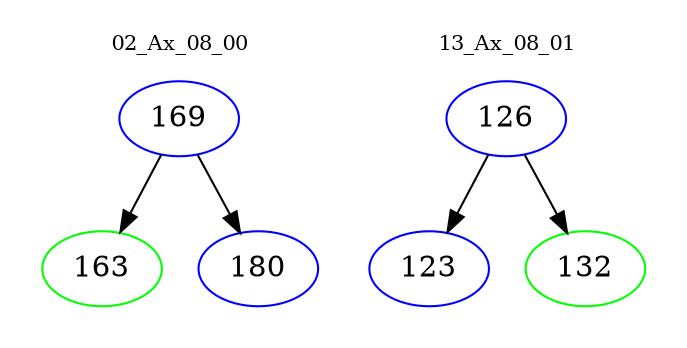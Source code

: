 digraph{
subgraph cluster_0 {
color = white
label = "02_Ax_08_00";
fontsize=10;
T0_169 [label="169", color="blue"]
T0_169 -> T0_163 [color="black"]
T0_163 [label="163", color="green"]
T0_169 -> T0_180 [color="black"]
T0_180 [label="180", color="blue"]
}
subgraph cluster_1 {
color = white
label = "13_Ax_08_01";
fontsize=10;
T1_126 [label="126", color="blue"]
T1_126 -> T1_123 [color="black"]
T1_123 [label="123", color="blue"]
T1_126 -> T1_132 [color="black"]
T1_132 [label="132", color="green"]
}
}
